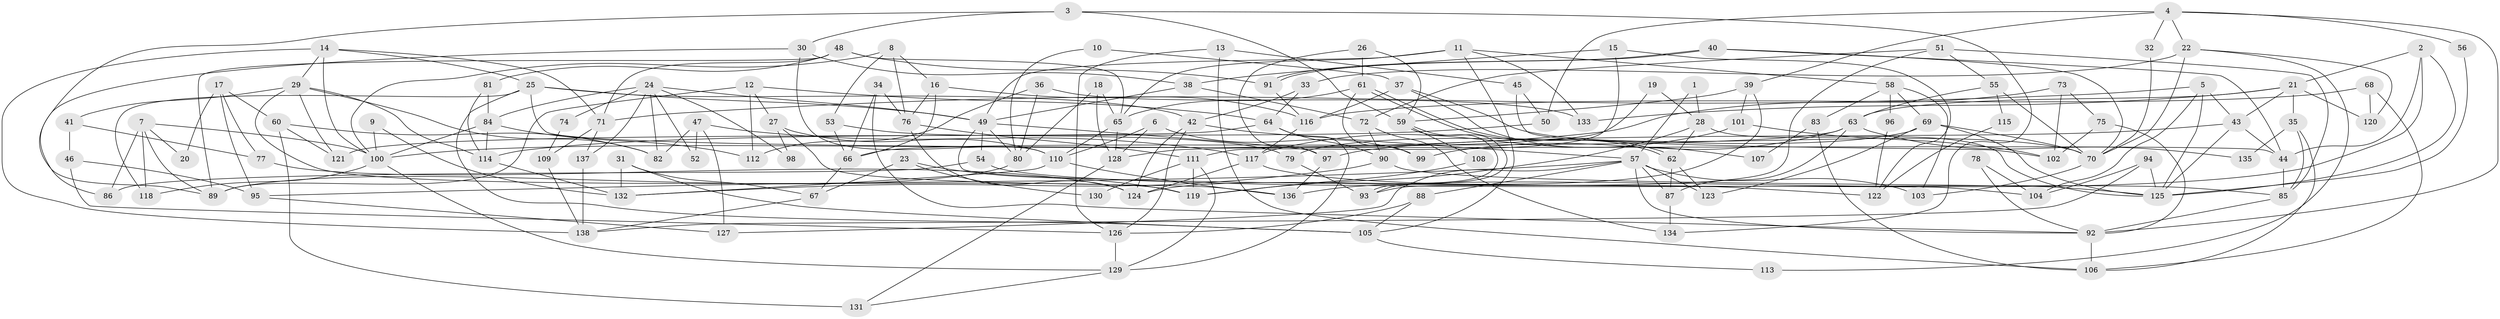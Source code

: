 // Generated by graph-tools (version 1.1) at 2025/50/03/09/25 03:50:13]
// undirected, 138 vertices, 276 edges
graph export_dot {
graph [start="1"]
  node [color=gray90,style=filled];
  1;
  2;
  3;
  4;
  5;
  6;
  7;
  8;
  9;
  10;
  11;
  12;
  13;
  14;
  15;
  16;
  17;
  18;
  19;
  20;
  21;
  22;
  23;
  24;
  25;
  26;
  27;
  28;
  29;
  30;
  31;
  32;
  33;
  34;
  35;
  36;
  37;
  38;
  39;
  40;
  41;
  42;
  43;
  44;
  45;
  46;
  47;
  48;
  49;
  50;
  51;
  52;
  53;
  54;
  55;
  56;
  57;
  58;
  59;
  60;
  61;
  62;
  63;
  64;
  65;
  66;
  67;
  68;
  69;
  70;
  71;
  72;
  73;
  74;
  75;
  76;
  77;
  78;
  79;
  80;
  81;
  82;
  83;
  84;
  85;
  86;
  87;
  88;
  89;
  90;
  91;
  92;
  93;
  94;
  95;
  96;
  97;
  98;
  99;
  100;
  101;
  102;
  103;
  104;
  105;
  106;
  107;
  108;
  109;
  110;
  111;
  112;
  113;
  114;
  115;
  116;
  117;
  118;
  119;
  120;
  121;
  122;
  123;
  124;
  125;
  126;
  127;
  128;
  129;
  130;
  131;
  132;
  133;
  134;
  135;
  136;
  137;
  138;
  1 -- 28;
  1 -- 57;
  2 -- 136;
  2 -- 21;
  2 -- 44;
  2 -- 125;
  3 -- 30;
  3 -- 134;
  3 -- 59;
  3 -- 89;
  4 -- 22;
  4 -- 92;
  4 -- 32;
  4 -- 39;
  4 -- 50;
  4 -- 56;
  5 -- 71;
  5 -- 125;
  5 -- 43;
  5 -- 104;
  6 -- 110;
  6 -- 99;
  6 -- 128;
  7 -- 86;
  7 -- 89;
  7 -- 20;
  7 -- 100;
  7 -- 118;
  8 -- 76;
  8 -- 100;
  8 -- 16;
  8 -- 53;
  9 -- 132;
  9 -- 100;
  10 -- 37;
  10 -- 80;
  11 -- 65;
  11 -- 133;
  11 -- 49;
  11 -- 58;
  11 -- 105;
  12 -- 64;
  12 -- 89;
  12 -- 27;
  12 -- 112;
  13 -- 106;
  13 -- 126;
  13 -- 45;
  14 -- 100;
  14 -- 25;
  14 -- 29;
  14 -- 71;
  14 -- 138;
  15 -- 111;
  15 -- 38;
  15 -- 122;
  16 -- 116;
  16 -- 66;
  16 -- 76;
  17 -- 60;
  17 -- 95;
  17 -- 20;
  17 -- 77;
  18 -- 128;
  18 -- 80;
  18 -- 65;
  19 -- 128;
  19 -- 28;
  21 -- 63;
  21 -- 43;
  21 -- 35;
  21 -- 120;
  21 -- 133;
  22 -- 33;
  22 -- 70;
  22 -- 113;
  22 -- 120;
  23 -- 119;
  23 -- 67;
  23 -- 130;
  24 -- 84;
  24 -- 49;
  24 -- 52;
  24 -- 74;
  24 -- 82;
  24 -- 98;
  24 -- 137;
  25 -- 118;
  25 -- 105;
  25 -- 42;
  25 -- 44;
  25 -- 49;
  26 -- 59;
  26 -- 97;
  26 -- 61;
  27 -- 136;
  27 -- 98;
  27 -- 110;
  28 -- 125;
  28 -- 62;
  28 -- 119;
  29 -- 121;
  29 -- 41;
  29 -- 82;
  29 -- 114;
  29 -- 119;
  30 -- 38;
  30 -- 110;
  30 -- 86;
  31 -- 105;
  31 -- 67;
  31 -- 132;
  32 -- 70;
  33 -- 42;
  33 -- 64;
  34 -- 92;
  34 -- 76;
  34 -- 66;
  35 -- 106;
  35 -- 85;
  35 -- 135;
  36 -- 80;
  36 -- 112;
  36 -- 133;
  37 -- 116;
  37 -- 70;
  37 -- 107;
  38 -- 49;
  38 -- 72;
  39 -- 59;
  39 -- 101;
  39 -- 124;
  40 -- 91;
  40 -- 91;
  40 -- 44;
  40 -- 70;
  41 -- 77;
  41 -- 46;
  42 -- 124;
  42 -- 57;
  42 -- 126;
  43 -- 44;
  43 -- 97;
  43 -- 125;
  44 -- 85;
  45 -- 50;
  45 -- 102;
  46 -- 95;
  46 -- 126;
  47 -- 82;
  47 -- 117;
  47 -- 52;
  47 -- 127;
  48 -- 71;
  48 -- 65;
  48 -- 81;
  48 -- 89;
  48 -- 91;
  49 -- 54;
  49 -- 80;
  49 -- 97;
  49 -- 104;
  50 -- 114;
  51 -- 55;
  51 -- 85;
  51 -- 72;
  51 -- 93;
  53 -- 66;
  53 -- 79;
  54 -- 85;
  54 -- 86;
  55 -- 63;
  55 -- 70;
  55 -- 115;
  56 -- 125;
  57 -- 103;
  57 -- 87;
  57 -- 88;
  57 -- 92;
  57 -- 95;
  57 -- 123;
  57 -- 127;
  58 -- 69;
  58 -- 83;
  58 -- 96;
  58 -- 103;
  59 -- 93;
  59 -- 93;
  59 -- 108;
  60 -- 82;
  60 -- 131;
  60 -- 121;
  61 -- 62;
  61 -- 62;
  61 -- 65;
  61 -- 99;
  62 -- 123;
  62 -- 87;
  63 -- 87;
  63 -- 66;
  63 -- 99;
  63 -- 135;
  64 -- 90;
  64 -- 129;
  64 -- 121;
  65 -- 110;
  65 -- 128;
  66 -- 67;
  67 -- 138;
  68 -- 120;
  68 -- 116;
  68 -- 106;
  69 -- 125;
  69 -- 79;
  69 -- 70;
  69 -- 123;
  70 -- 103;
  71 -- 137;
  71 -- 109;
  72 -- 90;
  72 -- 134;
  73 -- 102;
  73 -- 100;
  73 -- 75;
  74 -- 109;
  75 -- 92;
  75 -- 102;
  76 -- 111;
  76 -- 124;
  77 -- 124;
  78 -- 92;
  78 -- 104;
  79 -- 93;
  80 -- 89;
  81 -- 114;
  81 -- 84;
  83 -- 106;
  83 -- 107;
  84 -- 114;
  84 -- 100;
  84 -- 112;
  85 -- 92;
  87 -- 134;
  88 -- 126;
  88 -- 105;
  90 -- 125;
  90 -- 132;
  91 -- 116;
  92 -- 106;
  94 -- 125;
  94 -- 104;
  94 -- 138;
  95 -- 127;
  96 -- 122;
  97 -- 136;
  100 -- 118;
  100 -- 129;
  101 -- 102;
  101 -- 117;
  105 -- 113;
  108 -- 119;
  109 -- 138;
  110 -- 132;
  110 -- 136;
  111 -- 129;
  111 -- 119;
  111 -- 130;
  114 -- 132;
  115 -- 122;
  116 -- 117;
  117 -- 124;
  117 -- 122;
  126 -- 129;
  128 -- 131;
  129 -- 131;
  137 -- 138;
}
